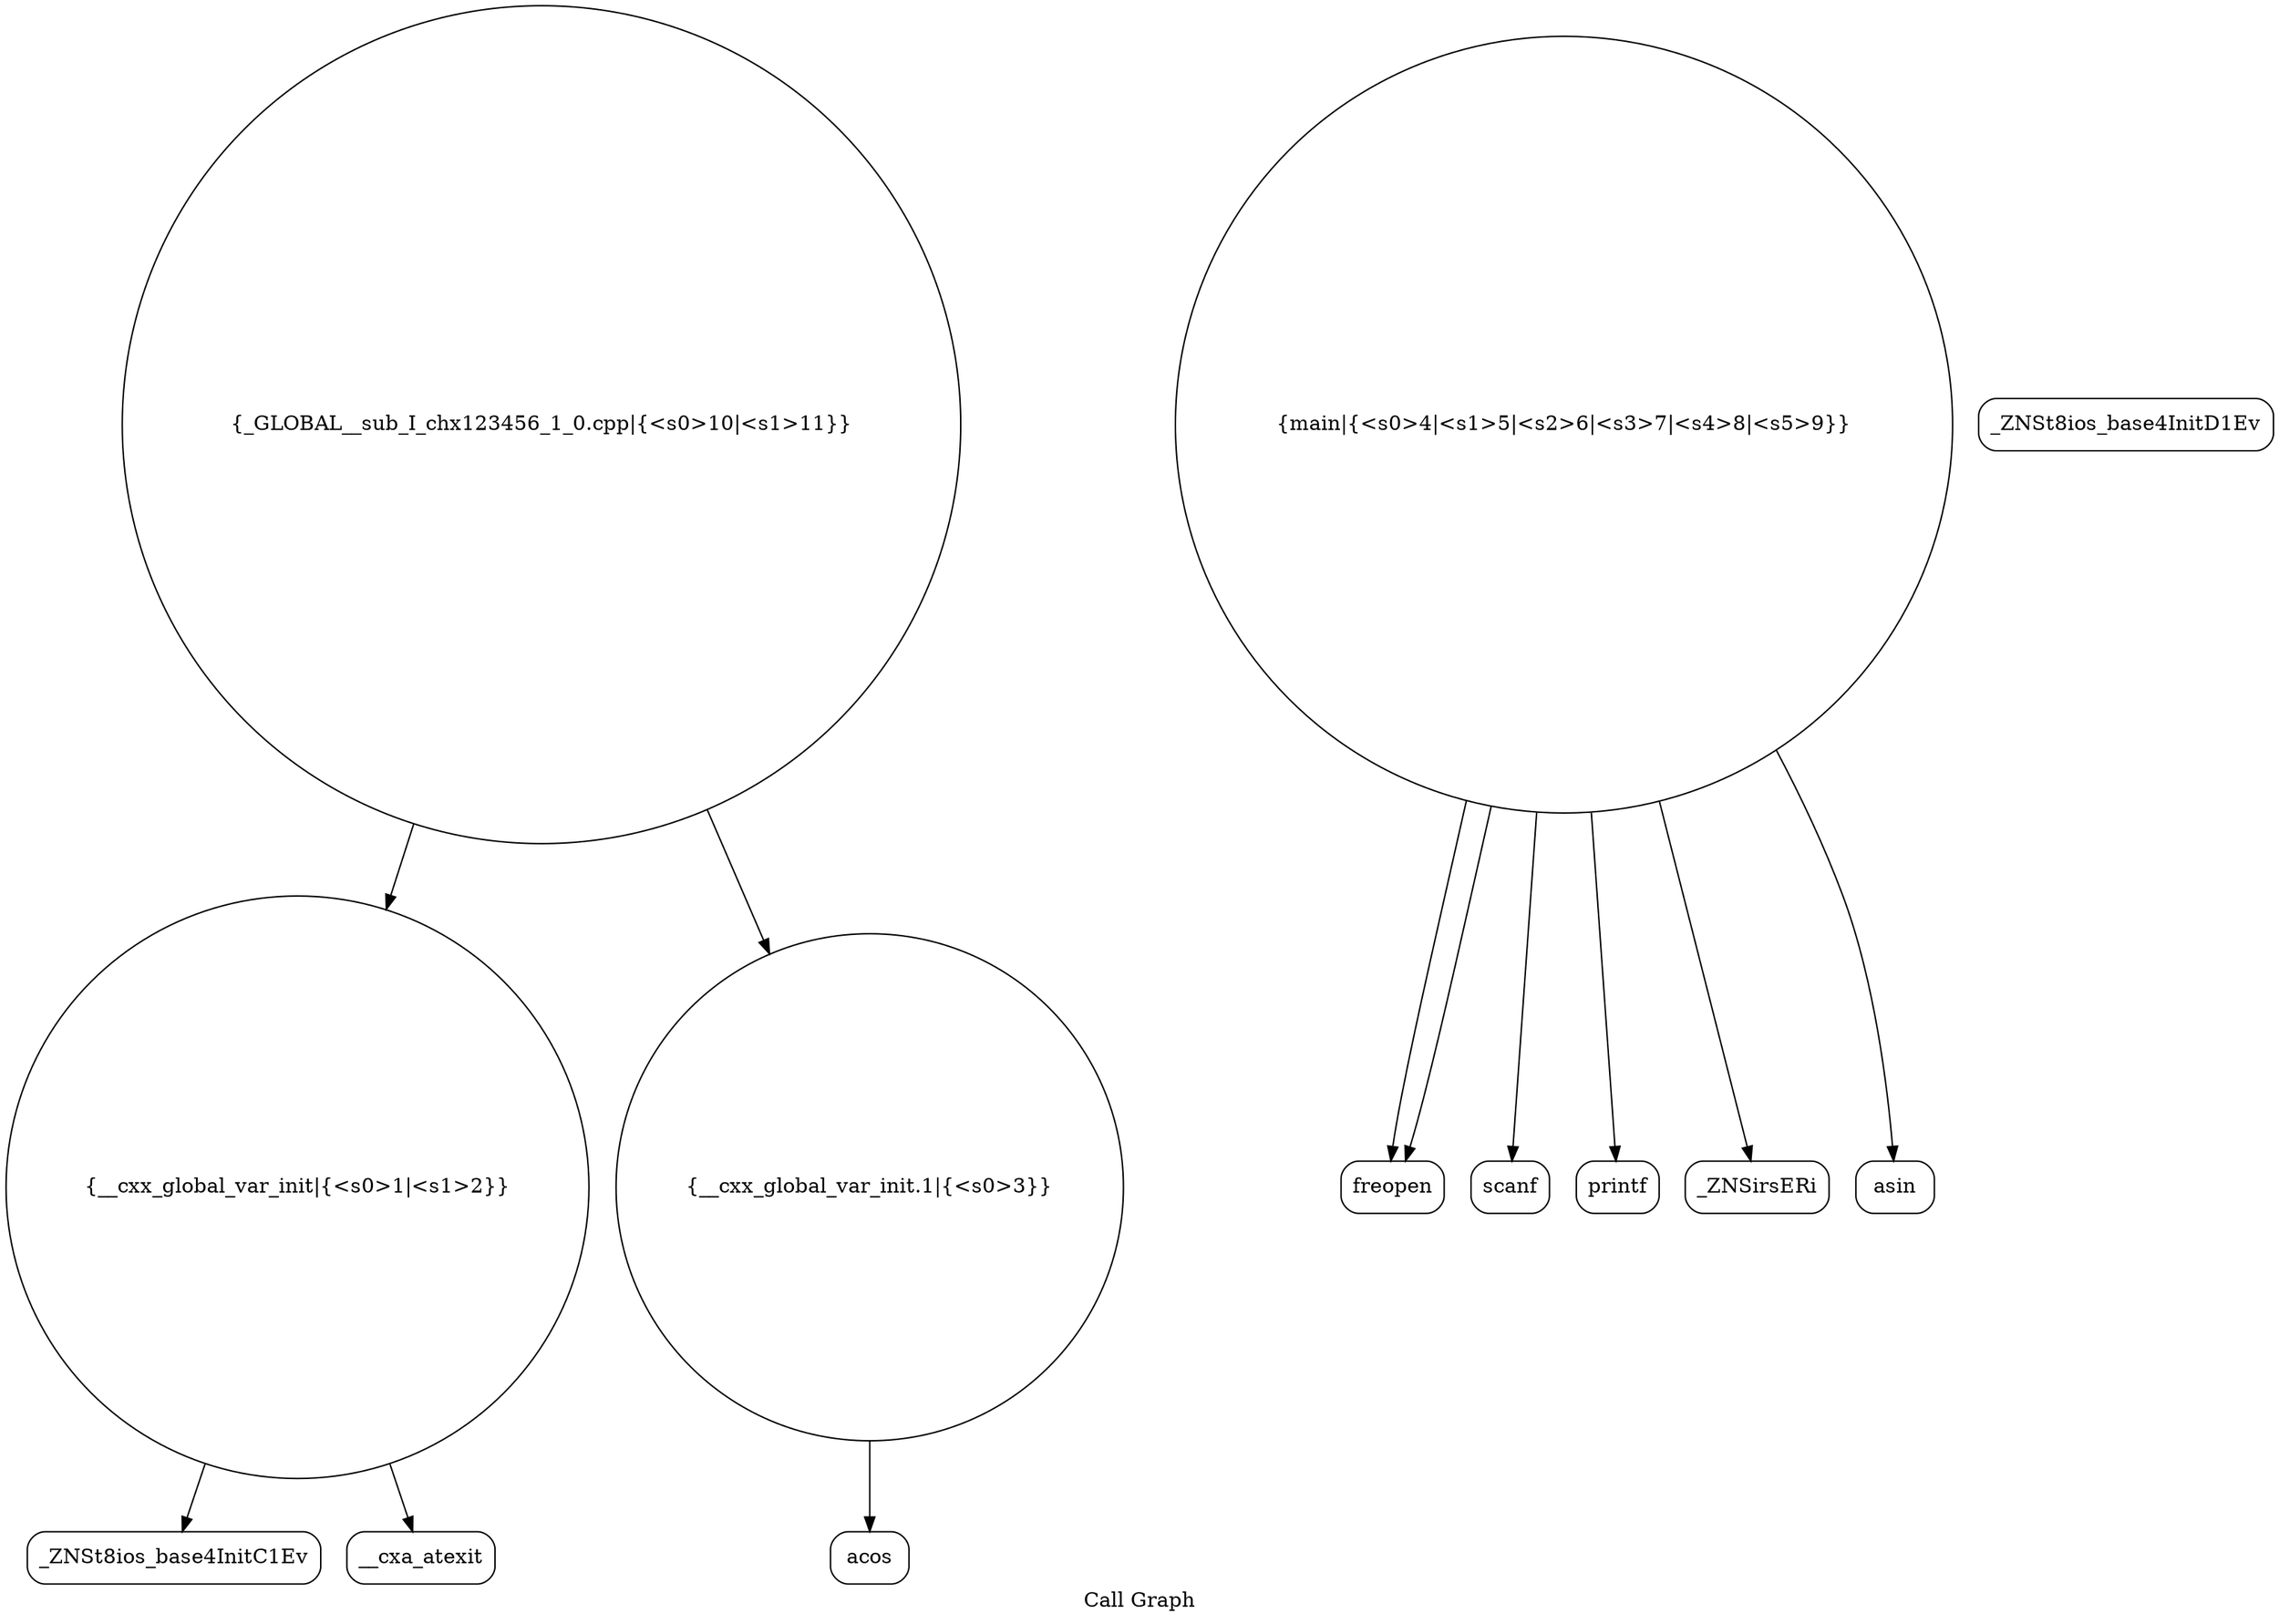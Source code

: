 digraph "Call Graph" {
	label="Call Graph";

	Node0x55795cc724b0 [shape=record,shape=circle,label="{__cxx_global_var_init|{<s0>1|<s1>2}}"];
	Node0x55795cc724b0:s0 -> Node0x55795cc72940[color=black];
	Node0x55795cc724b0:s1 -> Node0x55795cc72a40[color=black];
	Node0x55795cc72c40 [shape=record,shape=Mrecord,label="{freopen}"];
	Node0x55795cc729c0 [shape=record,shape=Mrecord,label="{_ZNSt8ios_base4InitD1Ev}"];
	Node0x55795cc72d40 [shape=record,shape=Mrecord,label="{scanf}"];
	Node0x55795cc72ac0 [shape=record,shape=circle,label="{__cxx_global_var_init.1|{<s0>3}}"];
	Node0x55795cc72ac0:s0 -> Node0x55795cc72b40[color=black];
	Node0x55795cc72e40 [shape=record,shape=Mrecord,label="{printf}"];
	Node0x55795cc72bc0 [shape=record,shape=circle,label="{main|{<s0>4|<s1>5|<s2>6|<s3>7|<s4>8|<s5>9}}"];
	Node0x55795cc72bc0:s0 -> Node0x55795cc72c40[color=black];
	Node0x55795cc72bc0:s1 -> Node0x55795cc72c40[color=black];
	Node0x55795cc72bc0:s2 -> Node0x55795cc72cc0[color=black];
	Node0x55795cc72bc0:s3 -> Node0x55795cc72d40[color=black];
	Node0x55795cc72bc0:s4 -> Node0x55795cc72dc0[color=black];
	Node0x55795cc72bc0:s5 -> Node0x55795cc72e40[color=black];
	Node0x55795cc72940 [shape=record,shape=Mrecord,label="{_ZNSt8ios_base4InitC1Ev}"];
	Node0x55795cc72cc0 [shape=record,shape=Mrecord,label="{_ZNSirsERi}"];
	Node0x55795cc72a40 [shape=record,shape=Mrecord,label="{__cxa_atexit}"];
	Node0x55795cc72dc0 [shape=record,shape=Mrecord,label="{asin}"];
	Node0x55795cc72b40 [shape=record,shape=Mrecord,label="{acos}"];
	Node0x55795cc72ec0 [shape=record,shape=circle,label="{_GLOBAL__sub_I_chx123456_1_0.cpp|{<s0>10|<s1>11}}"];
	Node0x55795cc72ec0:s0 -> Node0x55795cc724b0[color=black];
	Node0x55795cc72ec0:s1 -> Node0x55795cc72ac0[color=black];
}
